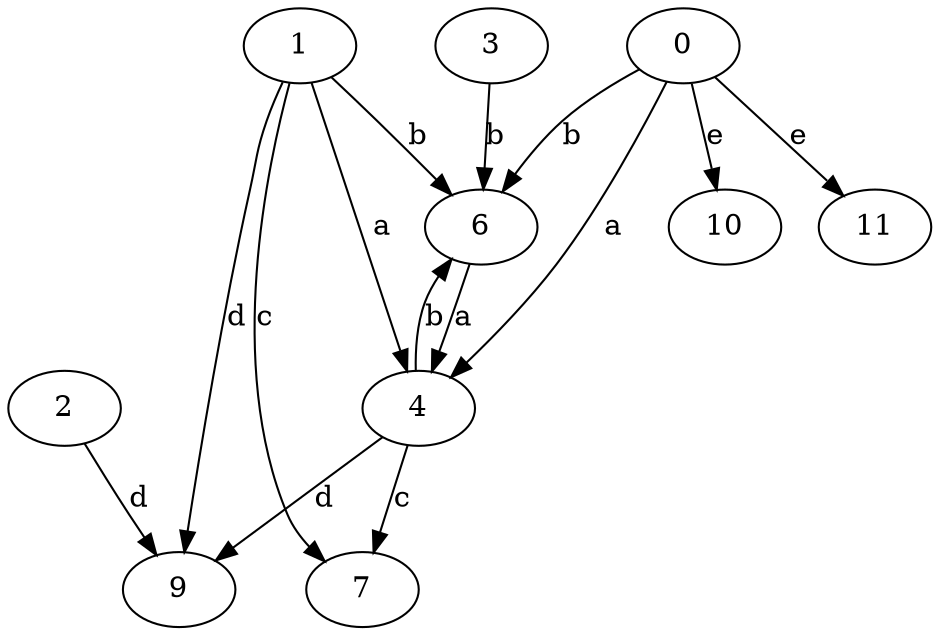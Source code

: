 strict digraph  {
3;
4;
6;
7;
9;
10;
11;
0;
1;
2;
3 -> 6  [label=b];
4 -> 6  [label=b];
4 -> 7  [label=c];
4 -> 9  [label=d];
6 -> 4  [label=a];
0 -> 4  [label=a];
0 -> 6  [label=b];
0 -> 10  [label=e];
0 -> 11  [label=e];
1 -> 4  [label=a];
1 -> 6  [label=b];
1 -> 7  [label=c];
1 -> 9  [label=d];
2 -> 9  [label=d];
}
